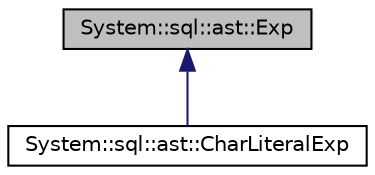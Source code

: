 digraph G
{
  edge [fontname="Helvetica",fontsize="10",labelfontname="Helvetica",labelfontsize="10"];
  node [fontname="Helvetica",fontsize="10",shape=record];
  Node1 [label="System::sql::ast::Exp",height=0.2,width=0.4,color="black", fillcolor="grey75", style="filled" fontcolor="black"];
  Node1 -> Node2 [dir="back",color="midnightblue",fontsize="10",style="solid",fontname="Helvetica"];
  Node2 [label="System::sql::ast::CharLiteralExp",height=0.2,width=0.4,color="black", fillcolor="white", style="filled",URL="$class_system_1_1sql_1_1ast_1_1_char_literal_exp.html"];
}
